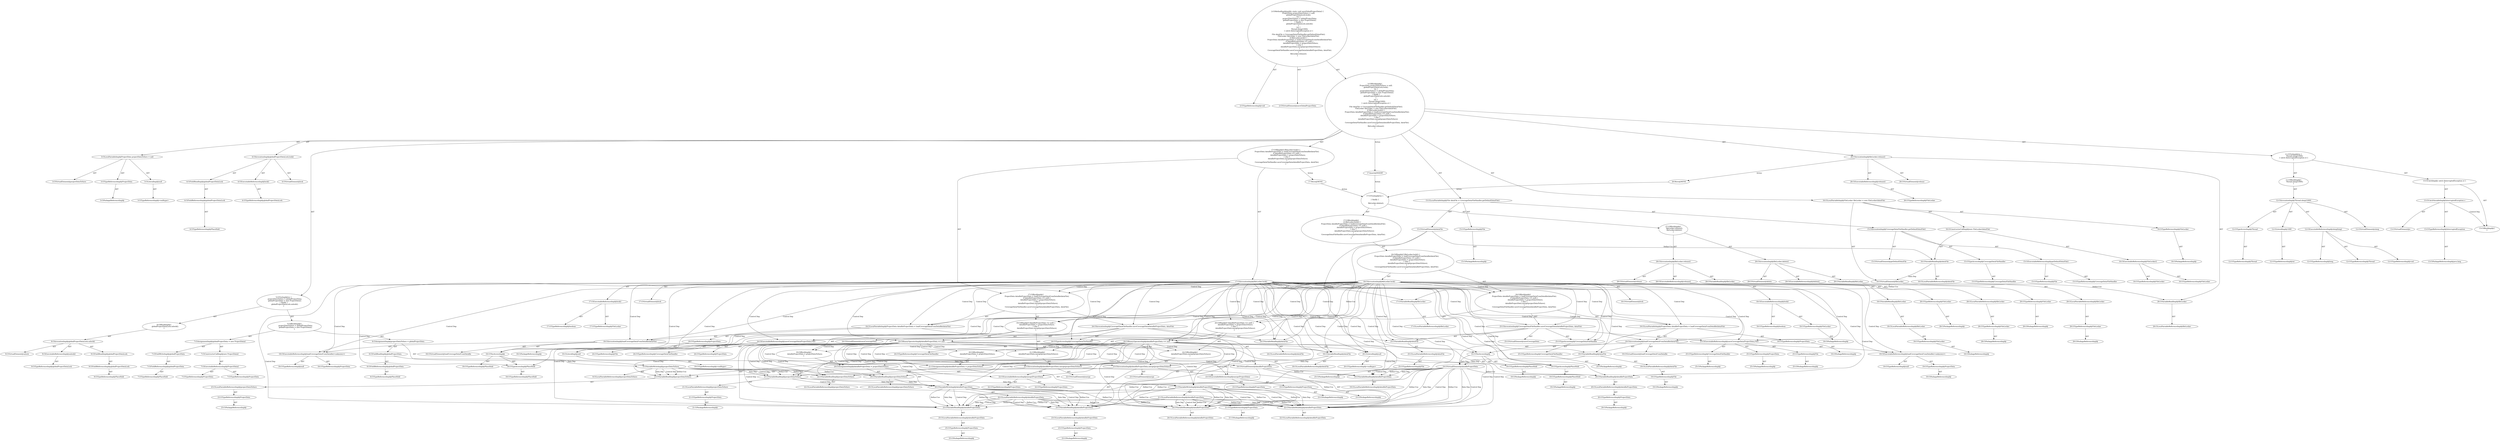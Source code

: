 digraph "saveGlobalProjectData#?" {
0 [label="2:CtTypeReferenceImpl@void" shape=ellipse]
1 [label="2:CtVirtualElement@saveGlobalProjectData" shape=ellipse]
2 [label="3:CtTypeReferenceImpl@ProjectData" shape=ellipse]
3 [label="3:CtPackageReferenceImpl@" shape=ellipse]
4 [label="3:CtLiteralImpl@null" shape=ellipse]
5 [label="3:CtTypeReferenceImpl@<nulltype>" shape=ellipse]
6 [label="3:CtVirtualElement@projectDataToSave" shape=ellipse]
7 [label="3:CtLocalVariableImpl@ProjectData projectDataToSave = null" shape=ellipse]
8 [label="4:CtExecutableReferenceImpl@lock()" shape=ellipse]
9 [label="4:CtTypeReferenceImpl@globalProjectDataLock" shape=ellipse]
10 [label="4:CtVirtualElement@lock" shape=ellipse]
11 [label="4:CtFieldReferenceImpl@globalProjectDataLock" shape=ellipse]
12 [label="4:CtTypeReferenceImpl@PlaceHold" shape=ellipse]
13 [label="4:CtFieldReadImpl@globalProjectDataLock" shape=ellipse]
14 [label="4:CtInvocationImpl@globalProjectDataLock.lock()" shape=ellipse]
15 [label="6:CtVariableWriteImpl@projectDataToSave" shape=ellipse]
16 [label="6:CtLocalVariableReferenceImpl@projectDataToSave" shape=ellipse]
17 [label="6:CtFieldReferenceImpl@globalProjectData" shape=ellipse]
18 [label="6:CtTypeReferenceImpl@PlaceHold" shape=ellipse]
19 [label="6:CtFieldReadImpl@globalProjectData" shape=ellipse]
20 [label="6:CtAssignmentImpl@projectDataToSave = globalProjectData" shape=ellipse]
21 [label="7:CtFieldReferenceImpl@globalProjectData" shape=ellipse]
22 [label="7:CtTypeReferenceImpl@PlaceHold" shape=ellipse]
23 [label="7:CtFieldWriteImpl@globalProjectData" shape=ellipse]
24 [label="7:CtExecutableReferenceImpl@ProjectData()" shape=ellipse]
25 [label="7:CtTypeReferenceImpl@ProjectData" shape=ellipse]
26 [label="7:CtTypeReferenceImpl@ProjectData" shape=ellipse]
27 [label="7:CtConstructorCallImpl@new ProjectData()" shape=ellipse]
28 [label="7:CtAssignmentImpl@globalProjectData = new ProjectData()" shape=ellipse]
29 [label="5:CtBlockImpl@\{
    projectDataToSave = globalProjectData;
    globalProjectData = new ProjectData();
\}" shape=ellipse]
30 [label="9:CtExecutableReferenceImpl@unlock()" shape=ellipse]
31 [label="9:CtTypeReferenceImpl@globalProjectDataLock" shape=ellipse]
32 [label="9:CtVirtualElement@unlock" shape=ellipse]
33 [label="9:CtFieldReferenceImpl@globalProjectDataLock" shape=ellipse]
34 [label="9:CtTypeReferenceImpl@PlaceHold" shape=ellipse]
35 [label="9:CtFieldReadImpl@globalProjectDataLock" shape=ellipse]
36 [label="9:CtInvocationImpl@globalProjectDataLock.unlock()" shape=ellipse]
37 [label="8:CtBlockImpl@\{
    globalProjectDataLock.unlock();
\}" shape=ellipse]
38 [label="5:CtTryImpl@try \{
    projectDataToSave = globalProjectData;
    globalProjectData = new ProjectData();
\} finally \{
    globalProjectDataLock.unlock();
\}" shape=ellipse]
39 [label="12:CtExecutableReferenceImpl@sleep(long)" shape=ellipse]
40 [label="12:CtTypeReferenceImpl@Thread" shape=ellipse]
41 [label="12:CtTypeReferenceImpl@void" shape=ellipse]
42 [label="12:CtTypeReferenceImpl@long" shape=ellipse]
43 [label="12:CtVirtualElement@sleep" shape=ellipse]
44 [label="12:CtTypeAccessImpl@Thread" shape=ellipse]
45 [label="12:CtTypeReferenceImpl@Thread" shape=ellipse]
46 [label="12:CtLiteralImpl@1000" shape=ellipse]
47 [label="12:CtTypeReferenceImpl@int" shape=ellipse]
48 [label="12:CtInvocationImpl@Thread.sleep(1000)" shape=ellipse]
49 [label="11:CtBlockImpl@\{
    Thread.sleep(1000);
\}" shape=ellipse]
50 [label="13:CtVirtualElement@e" shape=ellipse]
51 [label="13:CtTypeReferenceImpl@InterruptedException" shape=ellipse]
52 [label="13:CtPackageReferenceImpl@java.lang" shape=ellipse]
53 [label="13:CtCatchVariableImpl@InterruptedException e" shape=ellipse]
54 [label="13:CtBlockImpl@\{
\}" shape=ellipse]
55 [label="13:CtCatchImpl@ catch (InterruptedException e) \{
\}" shape=ellipse]
56 [label="11:CtTryImpl@try \{
    Thread.sleep(1000);
\} catch (InterruptedException e) \{
\}" shape=ellipse]
57 [label="15:CtTypeReferenceImpl@File" shape=ellipse]
58 [label="15:CtPackageReferenceImpl@" shape=ellipse]
59 [label="15:CtExecutableReferenceImpl@getDefaultDataFile()" shape=ellipse]
60 [label="15:CtTypeReferenceImpl@CoverageDataFileHandler" shape=ellipse]
61 [label="15:CtTypeReferenceImpl@File" shape=ellipse]
62 [label="15:CtVirtualElement@getDefaultDataFile" shape=ellipse]
63 [label="15:CtTypeAccessImpl@CoverageDataFileHandler" shape=ellipse]
64 [label="15:CtTypeReferenceImpl@CoverageDataFileHandler" shape=ellipse]
65 [label="15:CtInvocationImpl@CoverageDataFileHandler.getDefaultDataFile()" shape=ellipse]
66 [label="15:CtVirtualElement@dataFile" shape=ellipse]
67 [label="15:CtLocalVariableImpl@File dataFile = CoverageDataFileHandler.getDefaultDataFile()" shape=ellipse]
68 [label="16:CtTypeReferenceImpl@FileLocker" shape=ellipse]
69 [label="16:CtPackageReferenceImpl@" shape=ellipse]
70 [label="16:CtExecutableReferenceImpl@FileLocker()" shape=ellipse]
71 [label="16:CtTypeReferenceImpl@FileLocker" shape=ellipse]
72 [label="16:CtTypeReferenceImpl@FileLocker" shape=ellipse]
73 [label="16:CtVariableReadImpl@dataFile" shape=ellipse]
74 [label="16:CtLocalVariableReferenceImpl@dataFile" shape=ellipse]
75 [label="16:CtConstructorCallImpl@new FileLocker(dataFile)" shape=ellipse]
76 [label="16:CtVirtualElement@fileLocker" shape=ellipse]
77 [label="16:CtLocalVariableImpl@FileLocker fileLocker = new FileLocker(dataFile)" shape=ellipse]
78 [label="17:CtExecutableReferenceImpl@lock()" shape=ellipse]
79 [label="17:CtTypeReferenceImpl@FileLocker" shape=ellipse]
80 [label="17:CtTypeReferenceImpl@boolean" shape=ellipse]
81 [label="17:CtVirtualElement@lock" shape=ellipse]
82 [label="17:CtVariableReadImpl@fileLocker" shape=ellipse]
83 [label="17:CtLocalVariableReferenceImpl@fileLocker" shape=ellipse]
84 [label="17:CtInvocationImpl@fileLocker.lock()" shape=ellipse]
85 [label="18:CtTypeReferenceImpl@ProjectData" shape=ellipse]
86 [label="18:CtPackageReferenceImpl@" shape=ellipse]
87 [label="18:CtExecutableReferenceImpl@loadCoverageDataFromDatafile(<unknown>)" shape=ellipse]
88 [label="18:CtTypeReferenceImpl@ProjectData" shape=ellipse]
89 [label="18:CtTypeReferenceImpl@null" shape=ellipse]
90 [label="18:CtVirtualElement@loadCoverageDataFromDatafile" shape=ellipse]
91 [label="18:CtTypeAccessImpl@PlaceHold" shape=ellipse]
92 [label="18:CtTypeReferenceImpl@PlaceHold" shape=ellipse]
93 [label="18:CtThisAccessImpl@" shape=ellipse]
94 [label="18:CtTypeReferenceImpl@PlaceHold" shape=ellipse]
95 [label="18:CtVariableReadImpl@dataFile" shape=ellipse]
96 [label="18:CtLocalVariableReferenceImpl@dataFile" shape=ellipse]
97 [label="18:CtInvocationImpl@loadCoverageDataFromDatafile(dataFile)" shape=ellipse]
98 [label="18:CtVirtualElement@datafileProjectData" shape=ellipse]
99 [label="18:CtLocalVariableImpl@ProjectData datafileProjectData = loadCoverageDataFromDatafile(dataFile)" shape=ellipse]
100 [label="19:CtVariableReadImpl@datafileProjectData" shape=ellipse]
101 [label="19:CtLocalVariableReferenceImpl@datafileProjectData" shape=ellipse]
102 [label="19:CtLiteralImpl@null" shape=ellipse]
103 [label="19:CtTypeReferenceImpl@<nulltype>" shape=ellipse]
104 [label="19:CtBinaryOperatorImpl@datafileProjectData == null" shape=ellipse]
105 [label="20:CtVariableWriteImpl@datafileProjectData" shape=ellipse]
106 [label="20:CtLocalVariableReferenceImpl@datafileProjectData" shape=ellipse]
107 [label="20:CtVariableReadImpl@projectDataToSave" shape=ellipse]
108 [label="20:CtLocalVariableReferenceImpl@projectDataToSave" shape=ellipse]
109 [label="20:CtAssignmentImpl@datafileProjectData = projectDataToSave" shape=ellipse]
110 [label="19:CtBlockImpl@\{
    datafileProjectData = projectDataToSave;
\}" shape=ellipse]
111 [label="22:CtExecutableReferenceImpl@merge(ProjectData)" shape=ellipse]
112 [label="22:CtTypeReferenceImpl@ProjectData" shape=ellipse]
113 [label="22:CtTypeReferenceImpl@ProjectData" shape=ellipse]
114 [label="22:CtVirtualElement@merge" shape=ellipse]
115 [label="22:CtVariableReadImpl@datafileProjectData" shape=ellipse]
116 [label="22:CtLocalVariableReferenceImpl@datafileProjectData" shape=ellipse]
117 [label="22:CtVariableReadImpl@projectDataToSave" shape=ellipse]
118 [label="22:CtLocalVariableReferenceImpl@projectDataToSave" shape=ellipse]
119 [label="22:CtInvocationImpl@datafileProjectData.merge(projectDataToSave)" shape=ellipse]
120 [label="21:CtBlockImpl@\{
    datafileProjectData.merge(projectDataToSave);
\}" shape=ellipse]
121 [label="19:CtIfImpl@if (datafileProjectData == null) \{
    datafileProjectData = projectDataToSave;
\} else \{
    datafileProjectData.merge(projectDataToSave);
\}" shape=ellipse]
122 [label="24:CtExecutableReferenceImpl@saveCoverageData(ProjectData,File)" shape=ellipse]
123 [label="24:CtTypeReferenceImpl@CoverageDataFileHandler" shape=ellipse]
124 [label="24:CtTypeReferenceImpl@ProjectData" shape=ellipse]
125 [label="24:CtTypeReferenceImpl@File" shape=ellipse]
126 [label="24:CtVirtualElement@saveCoverageData" shape=ellipse]
127 [label="24:CtTypeAccessImpl@CoverageDataFileHandler" shape=ellipse]
128 [label="24:CtTypeReferenceImpl@CoverageDataFileHandler" shape=ellipse]
129 [label="24:CtVariableReadImpl@datafileProjectData" shape=ellipse]
130 [label="24:CtLocalVariableReferenceImpl@datafileProjectData" shape=ellipse]
131 [label="24:CtVariableReadImpl@dataFile" shape=ellipse]
132 [label="24:CtLocalVariableReferenceImpl@dataFile" shape=ellipse]
133 [label="24:CtInvocationImpl@CoverageDataFileHandler.saveCoverageData(datafileProjectData, dataFile)" shape=ellipse]
134 [label="17:CtBlockImpl@\{
    ProjectData datafileProjectData = loadCoverageDataFromDatafile(dataFile);
    if (datafileProjectData == null) \{
        datafileProjectData = projectDataToSave;
    \} else \{
        datafileProjectData.merge(projectDataToSave);
    \}
    CoverageDataFileHandler.saveCoverageData(datafileProjectData, dataFile);
\}" shape=ellipse]
135 [label="17:CtIfImpl@if (fileLocker.lock()) \{
    ProjectData datafileProjectData = loadCoverageDataFromDatafile(dataFile);
    if (datafileProjectData == null) \{
        datafileProjectData = projectDataToSave;
    \} else \{
        datafileProjectData.merge(projectDataToSave);
    \}
    CoverageDataFileHandler.saveCoverageData(datafileProjectData, dataFile);
\}" shape=ellipse]
136 [label="26:CtExecutableReferenceImpl@release()" shape=ellipse]
137 [label="26:CtTypeReferenceImpl@FileLocker" shape=ellipse]
138 [label="26:CtVirtualElement@release" shape=ellipse]
139 [label="26:CtVariableReadImpl@fileLocker" shape=ellipse]
140 [label="26:CtLocalVariableReferenceImpl@fileLocker" shape=ellipse]
141 [label="26:CtInvocationImpl@fileLocker.release()" shape=ellipse]
142 [label="2:CtBlockImpl@\{
    ProjectData projectDataToSave = null;
    globalProjectDataLock.lock();
    try \{
        projectDataToSave = globalProjectData;
        globalProjectData = new ProjectData();
    \} finally \{
        globalProjectDataLock.unlock();
    \}
    try \{
        Thread.sleep(1000);
    \} catch (InterruptedException e) \{
    \}
    File dataFile = CoverageDataFileHandler.getDefaultDataFile();
    FileLocker fileLocker = new FileLocker(dataFile);
    if (fileLocker.lock()) \{
        ProjectData datafileProjectData = loadCoverageDataFromDatafile(dataFile);
        if (datafileProjectData == null) \{
            datafileProjectData = projectDataToSave;
        \} else \{
            datafileProjectData.merge(projectDataToSave);
        \}
        CoverageDataFileHandler.saveCoverageData(datafileProjectData, dataFile);
    \}
    fileLocker.release();
\}" shape=ellipse]
143 [label="2:CtMethodImpl@public static void saveGlobalProjectData() \{
    ProjectData projectDataToSave = null;
    globalProjectDataLock.lock();
    try \{
        projectDataToSave = globalProjectData;
        globalProjectData = new ProjectData();
    \} finally \{
        globalProjectDataLock.unlock();
    \}
    try \{
        Thread.sleep(1000);
    \} catch (InterruptedException e) \{
    \}
    File dataFile = CoverageDataFileHandler.getDefaultDataFile();
    FileLocker fileLocker = new FileLocker(dataFile);
    if (fileLocker.lock()) \{
        ProjectData datafileProjectData = loadCoverageDataFromDatafile(dataFile);
        if (datafileProjectData == null) \{
            datafileProjectData = projectDataToSave;
        \} else \{
            datafileProjectData.merge(projectDataToSave);
        \}
        CoverageDataFileHandler.saveCoverageData(datafileProjectData, dataFile);
    \}
    fileLocker.release();
\}" shape=ellipse]
144 [label="17:Insert@INSERT" shape=ellipse]
145 [label="18:CtPackageReferenceImpl@" shape=ellipse]
146 [label="18:CtTypeReferenceImpl@FileLocker" shape=ellipse]
147 [label="18:CtLocalVariableReferenceImpl@fileLocker" shape=ellipse]
148 [label="18:CtVariableReadImpl@fileLocker" shape=ellipse]
149 [label="18:CtPackageReferenceImpl@" shape=ellipse]
150 [label="18:CtTypeReferenceImpl@FileLocker" shape=ellipse]
151 [label="18:CtTypeReferenceImpl@boolean" shape=ellipse]
152 [label="18:CtExecutableReferenceImpl@lock()" shape=ellipse]
153 [label="18:CtInvocationImpl@fileLocker.lock()" shape=ellipse]
154 [label="18:CtVirtualElement@lock" shape=ellipse]
155 [label="19:CtPackageReferenceImpl@" shape=ellipse]
156 [label="19:CtTypeReferenceImpl@ProjectData" shape=ellipse]
157 [label="19:CtPackageReferenceImpl@" shape=ellipse]
158 [label="19:CtTypeReferenceImpl@PlaceHold" shape=ellipse]
159 [label="19:CtPackageReferenceImpl@" shape=ellipse]
160 [label="19:CtTypeReferenceImpl@PlaceHold" shape=ellipse]
161 [label="19:CtTypeAccessImpl@PlaceHold" shape=ellipse]
162 [label="19:CtThisAccessImpl@" shape=ellipse]
163 [label="19:CtPackageReferenceImpl@" shape=ellipse]
164 [label="19:CtTypeReferenceImpl@ProjectData" shape=ellipse]
165 [label="19:CtTypeReferenceImpl@null" shape=ellipse]
166 [label="19:CtExecutableReferenceImpl@loadCoverageDataFromDatafile(<unknown>)" shape=ellipse]
167 [label="19:CtPackageReferenceImpl@" shape=ellipse]
168 [label="19:CtTypeReferenceImpl@File" shape=ellipse]
169 [label="19:CtLocalVariableReferenceImpl@dataFile" shape=ellipse]
170 [label="19:CtVariableReadImpl@dataFile" shape=ellipse]
171 [label="19:CtInvocationImpl@loadCoverageDataFromDatafile(dataFile)" shape=ellipse]
172 [label="19:CtVirtualElement@loadCoverageDataFromDatafile" shape=ellipse]
173 [label="19:CtLocalVariableImpl@ProjectData datafileProjectData = loadCoverageDataFromDatafile(dataFile)" shape=ellipse]
174 [label="19:CtVirtualElement@datafileProjectData" shape=ellipse]
175 [label="20:CtPackageReferenceImpl@" shape=ellipse]
176 [label="20:CtTypeReferenceImpl@ProjectData" shape=ellipse]
177 [label="20:CtLocalVariableReferenceImpl@datafileProjectData" shape=ellipse]
178 [label="20:CtVariableReadImpl@datafileProjectData" shape=ellipse]
179 [label="20:CtTypeReferenceImpl@<nulltype>" shape=ellipse]
180 [label="20:CtLiteralImpl@null" shape=ellipse]
181 [label="20:CtBinaryOperatorImpl@datafileProjectData == null" shape=ellipse]
182 [label="21:CtPackageReferenceImpl@" shape=ellipse]
183 [label="21:CtTypeReferenceImpl@ProjectData" shape=ellipse]
184 [label="21:CtLocalVariableReferenceImpl@datafileProjectData" shape=ellipse]
185 [label="21:CtVariableWriteImpl@datafileProjectData" shape=ellipse]
186 [label="21:CtPackageReferenceImpl@" shape=ellipse]
187 [label="21:CtTypeReferenceImpl@ProjectData" shape=ellipse]
188 [label="21:CtLocalVariableReferenceImpl@projectDataToSave" shape=ellipse]
189 [label="21:CtVariableReadImpl@projectDataToSave" shape=ellipse]
190 [label="21:CtAssignmentImpl@datafileProjectData = projectDataToSave" shape=ellipse]
191 [label="20:CtBlockImpl@\{
    datafileProjectData = projectDataToSave;
\}" shape=ellipse]
192 [label="23:CtPackageReferenceImpl@" shape=ellipse]
193 [label="23:CtTypeReferenceImpl@ProjectData" shape=ellipse]
194 [label="23:CtLocalVariableReferenceImpl@datafileProjectData" shape=ellipse]
195 [label="23:CtVariableReadImpl@datafileProjectData" shape=ellipse]
196 [label="23:CtPackageReferenceImpl@" shape=ellipse]
197 [label="23:CtTypeReferenceImpl@ProjectData" shape=ellipse]
198 [label="23:CtPackageReferenceImpl@" shape=ellipse]
199 [label="23:CtTypeReferenceImpl@ProjectData" shape=ellipse]
200 [label="23:CtExecutableReferenceImpl@merge(ProjectData)" shape=ellipse]
201 [label="23:CtPackageReferenceImpl@" shape=ellipse]
202 [label="23:CtTypeReferenceImpl@ProjectData" shape=ellipse]
203 [label="23:CtLocalVariableReferenceImpl@projectDataToSave" shape=ellipse]
204 [label="23:CtVariableReadImpl@projectDataToSave" shape=ellipse]
205 [label="23:CtInvocationImpl@datafileProjectData.merge(projectDataToSave)" shape=ellipse]
206 [label="23:CtVirtualElement@merge" shape=ellipse]
207 [label="22:CtBlockImpl@\{
    datafileProjectData.merge(projectDataToSave);
\}" shape=ellipse]
208 [label="20:CtIfImpl@if (datafileProjectData == null) \{
    datafileProjectData = projectDataToSave;
\} else \{
    datafileProjectData.merge(projectDataToSave);
\}" shape=ellipse]
209 [label="25:CtPackageReferenceImpl@" shape=ellipse]
210 [label="25:CtTypeReferenceImpl@CoverageDataFileHandler" shape=ellipse]
211 [label="25:CtTypeAccessImpl@CoverageDataFileHandler" shape=ellipse]
212 [label="25:CtPackageReferenceImpl@" shape=ellipse]
213 [label="25:CtTypeReferenceImpl@CoverageDataFileHandler" shape=ellipse]
214 [label="25:CtPackageReferenceImpl@" shape=ellipse]
215 [label="25:CtTypeReferenceImpl@ProjectData" shape=ellipse]
216 [label="25:CtPackageReferenceImpl@" shape=ellipse]
217 [label="25:CtTypeReferenceImpl@File" shape=ellipse]
218 [label="25:CtExecutableReferenceImpl@saveCoverageData(ProjectData,File)" shape=ellipse]
219 [label="25:CtPackageReferenceImpl@" shape=ellipse]
220 [label="25:CtTypeReferenceImpl@ProjectData" shape=ellipse]
221 [label="25:CtLocalVariableReferenceImpl@datafileProjectData" shape=ellipse]
222 [label="25:CtVariableReadImpl@datafileProjectData" shape=ellipse]
223 [label="25:CtPackageReferenceImpl@" shape=ellipse]
224 [label="25:CtTypeReferenceImpl@File" shape=ellipse]
225 [label="25:CtLocalVariableReferenceImpl@dataFile" shape=ellipse]
226 [label="25:CtVariableReadImpl@dataFile" shape=ellipse]
227 [label="25:CtInvocationImpl@CoverageDataFileHandler.saveCoverageData(datafileProjectData, dataFile)" shape=ellipse]
228 [label="25:CtVirtualElement@saveCoverageData" shape=ellipse]
229 [label="18:CtBlockImpl@\{
    ProjectData datafileProjectData = loadCoverageDataFromDatafile(dataFile);
    if (datafileProjectData == null) \{
        datafileProjectData = projectDataToSave;
    \} else \{
        datafileProjectData.merge(projectDataToSave);
    \}
    CoverageDataFileHandler.saveCoverageData(datafileProjectData, dataFile);
\}" shape=ellipse]
230 [label="18:CtIfImpl@if (fileLocker.lock()) \{
    ProjectData datafileProjectData = loadCoverageDataFromDatafile(dataFile);
    if (datafileProjectData == null) \{
        datafileProjectData = projectDataToSave;
    \} else \{
        datafileProjectData.merge(projectDataToSave);
    \}
    CoverageDataFileHandler.saveCoverageData(datafileProjectData, dataFile);
\}" shape=ellipse]
231 [label="17:CtBlockImpl@\{
    if (fileLocker.lock()) \{
        ProjectData datafileProjectData = loadCoverageDataFromDatafile(dataFile);
        if (datafileProjectData == null) \{
            datafileProjectData = projectDataToSave;
        \} else \{
            datafileProjectData.merge(projectDataToSave);
        \}
        CoverageDataFileHandler.saveCoverageData(datafileProjectData, dataFile);
    \}
\}" shape=ellipse]
232 [label="28:CtPackageReferenceImpl@" shape=ellipse]
233 [label="28:CtTypeReferenceImpl@FileLocker" shape=ellipse]
234 [label="28:CtLocalVariableReferenceImpl@fileLocker" shape=ellipse]
235 [label="28:CtVariableReadImpl@fileLocker" shape=ellipse]
236 [label="28:CtPackageReferenceImpl@" shape=ellipse]
237 [label="28:CtTypeReferenceImpl@FileLocker" shape=ellipse]
238 [label="28:CtExecutableReferenceImpl@release()" shape=ellipse]
239 [label="28:CtInvocationImpl@fileLocker.release()" shape=ellipse]
240 [label="28:CtVirtualElement@release" shape=ellipse]
241 [label="29:CtPackageReferenceImpl@" shape=ellipse]
242 [label="29:CtTypeReferenceImpl@FileLocker" shape=ellipse]
243 [label="29:CtLocalVariableReferenceImpl@fileLocker" shape=ellipse]
244 [label="29:CtVariableReadImpl@fileLocker" shape=ellipse]
245 [label="29:CtPackageReferenceImpl@" shape=ellipse]
246 [label="29:CtTypeReferenceImpl@FileLocker" shape=ellipse]
247 [label="29:CtExecutableReferenceImpl@delete()" shape=ellipse]
248 [label="29:CtInvocationImpl@fileLocker.delete()" shape=ellipse]
249 [label="29:CtVirtualElement@delete" shape=ellipse]
250 [label="27:CtBlockImpl@\{
    fileLocker.release();
    fileLocker.delete();
\}" shape=ellipse]
251 [label="17:CtTryImpl@try \{

\} finally \{

    fileLocker.delete();
\}" shape=ellipse]
252 [label="17:Move@MOVE" shape=ellipse]
253 [label="26:Move@MOVE" shape=ellipse]
2 -> 3 [label="AST"];
4 -> 5 [label="AST"];
7 -> 6 [label="AST"];
7 -> 2 [label="AST"];
7 -> 4 [label="AST"];
8 -> 9 [label="AST"];
11 -> 12 [label="AST"];
13 -> 11 [label="AST"];
14 -> 10 [label="AST"];
14 -> 13 [label="AST"];
14 -> 8 [label="AST"];
15 -> 16 [label="AST"];
15 -> 107 [label="Define-Use"];
15 -> 117 [label="Define-Use"];
15 -> 189 [label="Define-Use"];
15 -> 189 [label="Data Dep"];
15 -> 189 [label="Control Dep"];
15 -> 204 [label="Define-Use"];
15 -> 204 [label="Data Dep"];
15 -> 204 [label="Control Dep"];
17 -> 18 [label="AST"];
19 -> 17 [label="AST"];
19 -> 15 [label="Data Dep"];
20 -> 15 [label="AST"];
20 -> 19 [label="AST"];
21 -> 22 [label="AST"];
23 -> 21 [label="AST"];
24 -> 25 [label="AST"];
24 -> 26 [label="AST"];
27 -> 24 [label="AST"];
28 -> 23 [label="AST"];
28 -> 27 [label="AST"];
29 -> 20 [label="AST"];
29 -> 28 [label="AST"];
30 -> 31 [label="AST"];
33 -> 34 [label="AST"];
35 -> 33 [label="AST"];
36 -> 32 [label="AST"];
36 -> 35 [label="AST"];
36 -> 30 [label="AST"];
37 -> 36 [label="AST"];
38 -> 29 [label="AST"];
38 -> 37 [label="AST"];
39 -> 40 [label="AST"];
39 -> 41 [label="AST"];
39 -> 42 [label="AST"];
44 -> 45 [label="AST"];
46 -> 47 [label="AST"];
48 -> 43 [label="AST"];
48 -> 44 [label="AST"];
48 -> 39 [label="AST"];
48 -> 46 [label="AST"];
49 -> 48 [label="AST"];
51 -> 52 [label="AST"];
53 -> 50 [label="AST"];
53 -> 51 [label="AST"];
53 -> 54 [label="Control Dep"];
55 -> 53 [label="AST"];
55 -> 54 [label="AST"];
56 -> 49 [label="AST"];
56 -> 55 [label="AST"];
57 -> 58 [label="AST"];
59 -> 60 [label="AST"];
59 -> 61 [label="AST"];
63 -> 64 [label="AST"];
65 -> 62 [label="AST"];
65 -> 63 [label="AST"];
65 -> 59 [label="AST"];
66 -> 73 [label="Define-Use"];
66 -> 95 [label="Define-Use"];
66 -> 131 [label="Define-Use"];
67 -> 66 [label="AST"];
67 -> 57 [label="AST"];
67 -> 65 [label="AST"];
68 -> 69 [label="AST"];
70 -> 71 [label="AST"];
70 -> 72 [label="AST"];
73 -> 74 [label="AST"];
73 -> 76 [label="Data Dep"];
75 -> 70 [label="AST"];
75 -> 73 [label="AST"];
76 -> 82 [label="Define-Use"];
76 -> 139 [label="Define-Use"];
77 -> 76 [label="AST"];
77 -> 68 [label="AST"];
77 -> 75 [label="AST"];
78 -> 79 [label="AST"];
78 -> 80 [label="AST"];
82 -> 83 [label="AST"];
84 -> 81 [label="AST"];
84 -> 82 [label="AST"];
84 -> 78 [label="AST"];
84 -> 134 [label="Control Dep"];
84 -> 99 [label="Control Dep"];
84 -> 97 [label="Control Dep"];
84 -> 87 [label="Control Dep"];
84 -> 93 [label="Control Dep"];
84 -> 91 [label="Control Dep"];
84 -> 95 [label="Control Dep"];
84 -> 121 [label="Control Dep"];
84 -> 104 [label="Control Dep"];
84 -> 100 [label="Control Dep"];
84 -> 102 [label="Control Dep"];
84 -> 133 [label="Control Dep"];
84 -> 122 [label="Control Dep"];
84 -> 127 [label="Control Dep"];
84 -> 129 [label="Control Dep"];
84 -> 131 [label="Control Dep"];
84 -> 161 [label="Control Dep"];
84 -> 162 [label="Control Dep"];
84 -> 166 [label="Control Dep"];
84 -> 170 [label="Control Dep"];
84 -> 171 [label="Control Dep"];
84 -> 173 [label="Control Dep"];
84 -> 178 [label="Control Dep"];
84 -> 180 [label="Control Dep"];
84 -> 181 [label="Control Dep"];
84 -> 208 [label="Control Dep"];
84 -> 211 [label="Control Dep"];
84 -> 218 [label="Control Dep"];
84 -> 222 [label="Control Dep"];
84 -> 226 [label="Control Dep"];
84 -> 227 [label="Control Dep"];
84 -> 229 [label="Control Dep"];
85 -> 86 [label="AST"];
87 -> 88 [label="AST"];
87 -> 89 [label="AST"];
91 -> 92 [label="AST"];
93 -> 94 [label="AST"];
93 -> 91 [label="AST"];
93 -> 98 [label="Data Dep"];
95 -> 96 [label="AST"];
95 -> 98 [label="Data Dep"];
97 -> 90 [label="AST"];
97 -> 93 [label="AST"];
97 -> 87 [label="AST"];
97 -> 95 [label="AST"];
98 -> 100 [label="Define-Use"];
98 -> 115 [label="Define-Use"];
98 -> 129 [label="Define-Use"];
99 -> 98 [label="AST"];
99 -> 85 [label="AST"];
99 -> 97 [label="AST"];
100 -> 101 [label="AST"];
102 -> 103 [label="AST"];
104 -> 100 [label="AST"];
104 -> 102 [label="AST"];
104 -> 110 [label="Control Dep"];
104 -> 109 [label="Control Dep"];
104 -> 105 [label="Control Dep"];
104 -> 107 [label="Control Dep"];
104 -> 120 [label="Control Dep"];
104 -> 119 [label="Control Dep"];
104 -> 111 [label="Control Dep"];
104 -> 115 [label="Control Dep"];
104 -> 117 [label="Control Dep"];
104 -> 185 [label="Control Dep"];
104 -> 189 [label="Control Dep"];
104 -> 190 [label="Control Dep"];
104 -> 191 [label="Control Dep"];
104 -> 195 [label="Control Dep"];
104 -> 200 [label="Control Dep"];
104 -> 204 [label="Control Dep"];
104 -> 205 [label="Control Dep"];
104 -> 207 [label="Control Dep"];
105 -> 106 [label="AST"];
105 -> 115 [label="Define-Use"];
105 -> 129 [label="Define-Use"];
105 -> 195 [label="Define-Use"];
105 -> 195 [label="Data Dep"];
105 -> 195 [label="Control Dep"];
105 -> 222 [label="Define-Use"];
105 -> 222 [label="Data Dep"];
105 -> 222 [label="Control Dep"];
106 -> 115 [label="Define-Use"];
106 -> 129 [label="Define-Use"];
106 -> 195 [label="Define-Use"];
106 -> 195 [label="Data Dep"];
106 -> 195 [label="Control Dep"];
106 -> 222 [label="Define-Use"];
106 -> 222 [label="Data Dep"];
106 -> 222 [label="Control Dep"];
107 -> 108 [label="AST"];
107 -> 105 [label="Data Dep"];
109 -> 105 [label="AST"];
109 -> 107 [label="AST"];
110 -> 109 [label="AST"];
111 -> 112 [label="AST"];
111 -> 113 [label="AST"];
115 -> 116 [label="AST"];
117 -> 118 [label="AST"];
119 -> 114 [label="AST"];
119 -> 115 [label="AST"];
119 -> 111 [label="AST"];
119 -> 117 [label="AST"];
120 -> 119 [label="AST"];
121 -> 104 [label="AST"];
121 -> 110 [label="AST"];
121 -> 120 [label="AST"];
122 -> 123 [label="AST"];
122 -> 124 [label="AST"];
122 -> 125 [label="AST"];
127 -> 128 [label="AST"];
129 -> 130 [label="AST"];
131 -> 132 [label="AST"];
133 -> 126 [label="AST"];
133 -> 127 [label="AST"];
133 -> 122 [label="AST"];
133 -> 129 [label="AST"];
133 -> 131 [label="AST"];
134 -> 99 [label="AST"];
134 -> 121 [label="AST"];
134 -> 133 [label="AST"];
135 -> 84 [label="AST"];
135 -> 134 [label="AST"];
135 -> 252 [label="Action"];
136 -> 137 [label="AST"];
139 -> 140 [label="AST"];
141 -> 138 [label="AST"];
141 -> 139 [label="AST"];
141 -> 136 [label="AST"];
141 -> 253 [label="Action"];
142 -> 7 [label="AST"];
142 -> 14 [label="AST"];
142 -> 38 [label="AST"];
142 -> 56 [label="AST"];
142 -> 67 [label="AST"];
142 -> 77 [label="AST"];
142 -> 135 [label="AST"];
142 -> 141 [label="AST"];
142 -> 144 [label="Action"];
143 -> 1 [label="AST"];
143 -> 0 [label="AST"];
143 -> 142 [label="AST"];
144 -> 251 [label="Action"];
146 -> 145 [label="AST"];
147 -> 146 [label="AST"];
148 -> 147 [label="AST"];
150 -> 149 [label="AST"];
152 -> 150 [label="AST"];
152 -> 151 [label="AST"];
153 -> 154 [label="AST"];
153 -> 148 [label="AST"];
153 -> 152 [label="AST"];
153 -> 229 [label="Control Dep"];
153 -> 173 [label="Control Dep"];
153 -> 171 [label="Control Dep"];
153 -> 166 [label="Control Dep"];
153 -> 162 [label="Control Dep"];
153 -> 161 [label="Control Dep"];
153 -> 170 [label="Control Dep"];
153 -> 208 [label="Control Dep"];
153 -> 181 [label="Control Dep"];
153 -> 178 [label="Control Dep"];
153 -> 180 [label="Control Dep"];
153 -> 227 [label="Control Dep"];
153 -> 218 [label="Control Dep"];
153 -> 211 [label="Control Dep"];
153 -> 222 [label="Control Dep"];
153 -> 226 [label="Control Dep"];
153 -> 134 [label="Control Dep"];
153 -> 99 [label="Control Dep"];
153 -> 97 [label="Control Dep"];
153 -> 87 [label="Control Dep"];
153 -> 93 [label="Control Dep"];
153 -> 91 [label="Control Dep"];
153 -> 95 [label="Control Dep"];
153 -> 121 [label="Control Dep"];
153 -> 104 [label="Control Dep"];
153 -> 100 [label="Control Dep"];
153 -> 102 [label="Control Dep"];
153 -> 133 [label="Control Dep"];
153 -> 122 [label="Control Dep"];
153 -> 127 [label="Control Dep"];
153 -> 129 [label="Control Dep"];
153 -> 131 [label="Control Dep"];
156 -> 155 [label="AST"];
158 -> 157 [label="AST"];
160 -> 159 [label="AST"];
161 -> 160 [label="AST"];
162 -> 158 [label="AST"];
162 -> 161 [label="AST"];
162 -> 174 [label="Data Dep"];
164 -> 163 [label="AST"];
166 -> 164 [label="AST"];
166 -> 165 [label="AST"];
168 -> 167 [label="AST"];
169 -> 168 [label="AST"];
170 -> 169 [label="AST"];
170 -> 174 [label="Data Dep"];
171 -> 172 [label="AST"];
171 -> 162 [label="AST"];
171 -> 166 [label="AST"];
171 -> 170 [label="AST"];
173 -> 174 [label="AST"];
173 -> 156 [label="AST"];
173 -> 171 [label="AST"];
174 -> 178 [label="Define-Use"];
174 -> 195 [label="Define-Use"];
174 -> 222 [label="Define-Use"];
174 -> 100 [label="Define-Use"];
174 -> 100 [label="Data Dep"];
174 -> 100 [label="Control Dep"];
174 -> 115 [label="Define-Use"];
174 -> 115 [label="Data Dep"];
174 -> 115 [label="Control Dep"];
174 -> 129 [label="Define-Use"];
174 -> 129 [label="Data Dep"];
174 -> 129 [label="Control Dep"];
176 -> 175 [label="AST"];
177 -> 176 [label="AST"];
178 -> 177 [label="AST"];
180 -> 179 [label="AST"];
181 -> 178 [label="AST"];
181 -> 180 [label="AST"];
181 -> 191 [label="Control Dep"];
181 -> 190 [label="Control Dep"];
181 -> 185 [label="Control Dep"];
181 -> 189 [label="Control Dep"];
181 -> 207 [label="Control Dep"];
181 -> 205 [label="Control Dep"];
181 -> 200 [label="Control Dep"];
181 -> 195 [label="Control Dep"];
181 -> 204 [label="Control Dep"];
181 -> 110 [label="Control Dep"];
181 -> 109 [label="Control Dep"];
181 -> 105 [label="Control Dep"];
181 -> 107 [label="Control Dep"];
181 -> 120 [label="Control Dep"];
181 -> 119 [label="Control Dep"];
181 -> 111 [label="Control Dep"];
181 -> 115 [label="Control Dep"];
181 -> 117 [label="Control Dep"];
183 -> 182 [label="AST"];
184 -> 195 [label="Define-Use"];
184 -> 222 [label="Define-Use"];
184 -> 183 [label="AST"];
184 -> 115 [label="Define-Use"];
184 -> 115 [label="Data Dep"];
184 -> 115 [label="Control Dep"];
184 -> 129 [label="Define-Use"];
184 -> 129 [label="Data Dep"];
184 -> 129 [label="Control Dep"];
185 -> 184 [label="AST"];
185 -> 195 [label="Define-Use"];
185 -> 222 [label="Define-Use"];
185 -> 115 [label="Define-Use"];
185 -> 115 [label="Data Dep"];
185 -> 115 [label="Control Dep"];
185 -> 129 [label="Define-Use"];
185 -> 129 [label="Data Dep"];
185 -> 129 [label="Control Dep"];
187 -> 186 [label="AST"];
188 -> 187 [label="AST"];
189 -> 188 [label="AST"];
189 -> 185 [label="Data Dep"];
189 -> 105 [label="Data Dep"];
189 -> 105 [label="Control Dep"];
190 -> 185 [label="AST"];
190 -> 189 [label="AST"];
191 -> 190 [label="AST"];
193 -> 192 [label="AST"];
194 -> 193 [label="AST"];
195 -> 194 [label="AST"];
197 -> 196 [label="AST"];
199 -> 198 [label="AST"];
200 -> 197 [label="AST"];
200 -> 199 [label="AST"];
202 -> 201 [label="AST"];
203 -> 202 [label="AST"];
204 -> 203 [label="AST"];
205 -> 206 [label="AST"];
205 -> 195 [label="AST"];
205 -> 200 [label="AST"];
205 -> 204 [label="AST"];
207 -> 205 [label="AST"];
208 -> 181 [label="AST"];
208 -> 191 [label="AST"];
208 -> 207 [label="AST"];
210 -> 209 [label="AST"];
211 -> 210 [label="AST"];
213 -> 212 [label="AST"];
215 -> 214 [label="AST"];
217 -> 216 [label="AST"];
218 -> 213 [label="AST"];
218 -> 215 [label="AST"];
218 -> 217 [label="AST"];
220 -> 219 [label="AST"];
221 -> 220 [label="AST"];
222 -> 221 [label="AST"];
224 -> 223 [label="AST"];
225 -> 224 [label="AST"];
226 -> 225 [label="AST"];
227 -> 228 [label="AST"];
227 -> 211 [label="AST"];
227 -> 218 [label="AST"];
227 -> 222 [label="AST"];
227 -> 226 [label="AST"];
229 -> 173 [label="AST"];
229 -> 208 [label="AST"];
229 -> 227 [label="AST"];
230 -> 153 [label="AST"];
230 -> 229 [label="AST"];
231 -> 230 [label="AST"];
233 -> 232 [label="AST"];
234 -> 233 [label="AST"];
235 -> 234 [label="AST"];
237 -> 236 [label="AST"];
238 -> 237 [label="AST"];
239 -> 240 [label="AST"];
239 -> 235 [label="AST"];
239 -> 238 [label="AST"];
242 -> 241 [label="AST"];
243 -> 242 [label="AST"];
244 -> 243 [label="AST"];
246 -> 245 [label="AST"];
247 -> 246 [label="AST"];
248 -> 249 [label="AST"];
248 -> 244 [label="AST"];
248 -> 247 [label="AST"];
250 -> 239 [label="AST"];
250 -> 248 [label="AST"];
251 -> 231 [label="AST"];
251 -> 250 [label="AST"];
252 -> 251 [label="Action"];
253 -> 251 [label="Action"];
}